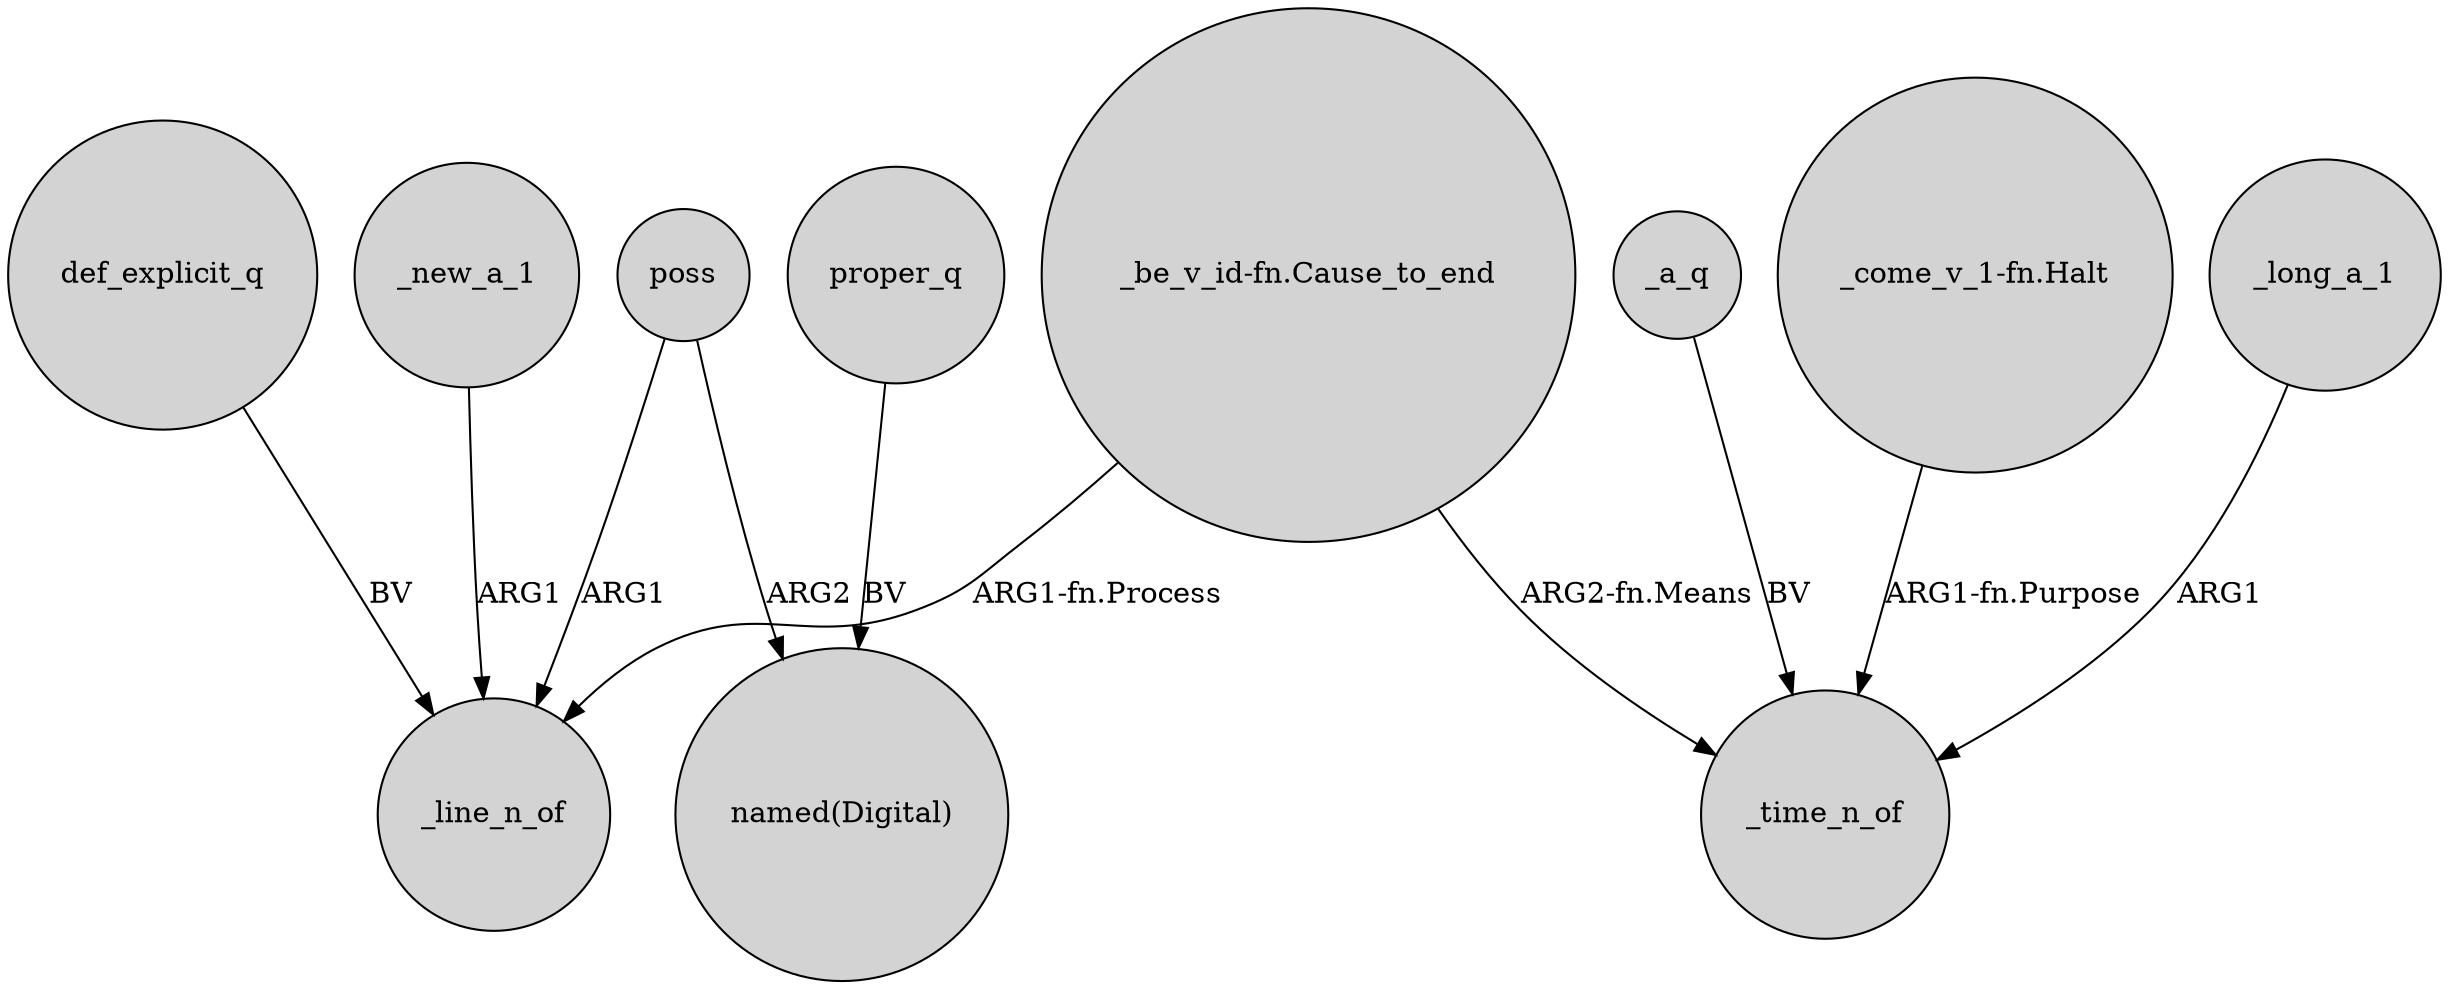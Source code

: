 digraph {
	node [shape=circle style=filled]
	def_explicit_q -> _line_n_of [label=BV]
	_a_q -> _time_n_of [label=BV]
	poss -> _line_n_of [label=ARG1]
	"_be_v_id-fn.Cause_to_end" -> _time_n_of [label="ARG2-fn.Means"]
	poss -> "named(Digital)" [label=ARG2]
	"_come_v_1-fn.Halt" -> _time_n_of [label="ARG1-fn.Purpose"]
	proper_q -> "named(Digital)" [label=BV]
	"_be_v_id-fn.Cause_to_end" -> _line_n_of [label="ARG1-fn.Process"]
	_new_a_1 -> _line_n_of [label=ARG1]
	_long_a_1 -> _time_n_of [label=ARG1]
}
